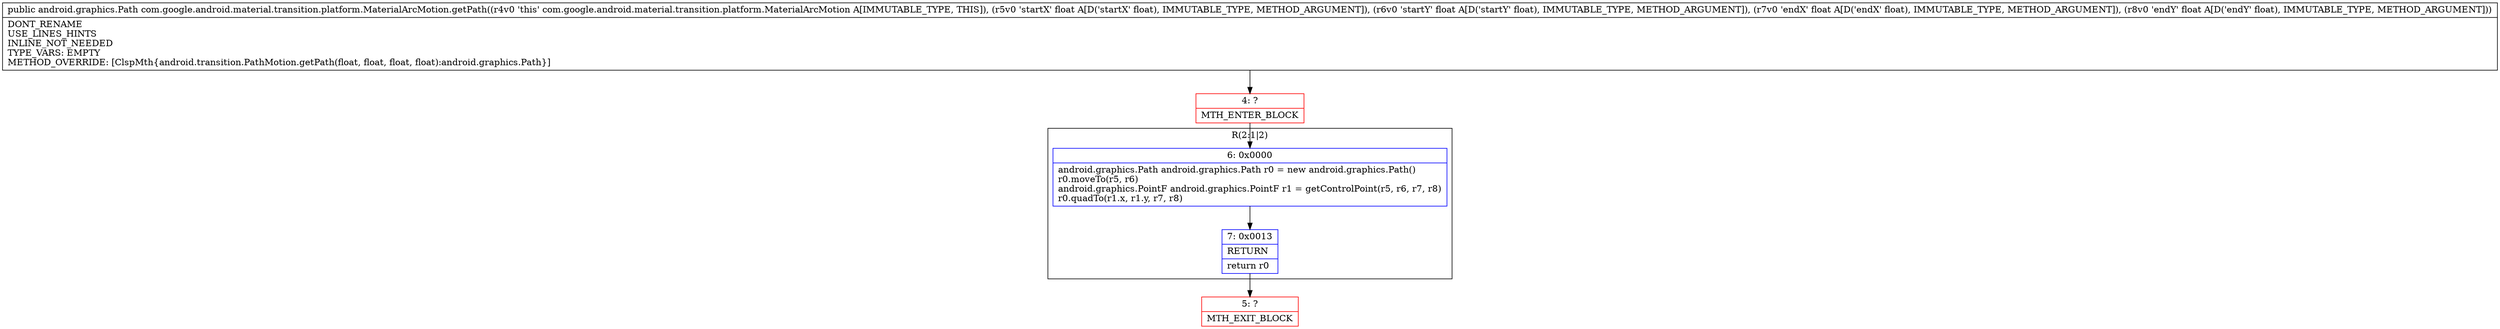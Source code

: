 digraph "CFG forcom.google.android.material.transition.platform.MaterialArcMotion.getPath(FFFF)Landroid\/graphics\/Path;" {
subgraph cluster_Region_1956504066 {
label = "R(2:1|2)";
node [shape=record,color=blue];
Node_6 [shape=record,label="{6\:\ 0x0000|android.graphics.Path android.graphics.Path r0 = new android.graphics.Path()\lr0.moveTo(r5, r6)\landroid.graphics.PointF android.graphics.PointF r1 = getControlPoint(r5, r6, r7, r8)\lr0.quadTo(r1.x, r1.y, r7, r8)\l}"];
Node_7 [shape=record,label="{7\:\ 0x0013|RETURN\l|return r0\l}"];
}
Node_4 [shape=record,color=red,label="{4\:\ ?|MTH_ENTER_BLOCK\l}"];
Node_5 [shape=record,color=red,label="{5\:\ ?|MTH_EXIT_BLOCK\l}"];
MethodNode[shape=record,label="{public android.graphics.Path com.google.android.material.transition.platform.MaterialArcMotion.getPath((r4v0 'this' com.google.android.material.transition.platform.MaterialArcMotion A[IMMUTABLE_TYPE, THIS]), (r5v0 'startX' float A[D('startX' float), IMMUTABLE_TYPE, METHOD_ARGUMENT]), (r6v0 'startY' float A[D('startY' float), IMMUTABLE_TYPE, METHOD_ARGUMENT]), (r7v0 'endX' float A[D('endX' float), IMMUTABLE_TYPE, METHOD_ARGUMENT]), (r8v0 'endY' float A[D('endY' float), IMMUTABLE_TYPE, METHOD_ARGUMENT]))  | DONT_RENAME\lUSE_LINES_HINTS\lINLINE_NOT_NEEDED\lTYPE_VARS: EMPTY\lMETHOD_OVERRIDE: [ClspMth\{android.transition.PathMotion.getPath(float, float, float, float):android.graphics.Path\}]\l}"];
MethodNode -> Node_4;Node_6 -> Node_7;
Node_7 -> Node_5;
Node_4 -> Node_6;
}

